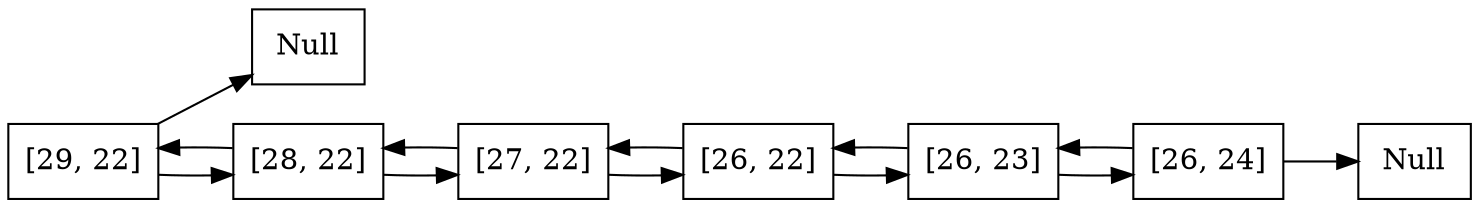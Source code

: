 digraph firsGraph{
node [shape=record];
rankdir=LR;
node0 [label=" Null " pos = "0,0!"  ];
node1 [label=" [29, 22] " pos = "1.2,0!" ];
node1 -> node2;
node1 -> node0;
node2 [label=" [28, 22] " pos = "2.4,0!" ];
node2 -> node3;
node2 -> node1;
node3 [label=" [27, 22] " pos = "3.5999999999999996,0!" ];
node3 -> node4;
node3 -> node2;
node4 [label=" [26, 22] " pos = "4.8,0!" ];
node4 -> node5;
node4 -> node3;
node5 [label=" [26, 23] " pos = "6.0,0!" ];
node5 -> node6;
node5 -> node4;
node6 [label=" [26, 24] " pos = "7.2,0!" ];
node6 -> node5;
node7 [label=" Null " pos = "8.4,0!" ];
node6 -> node7;
}